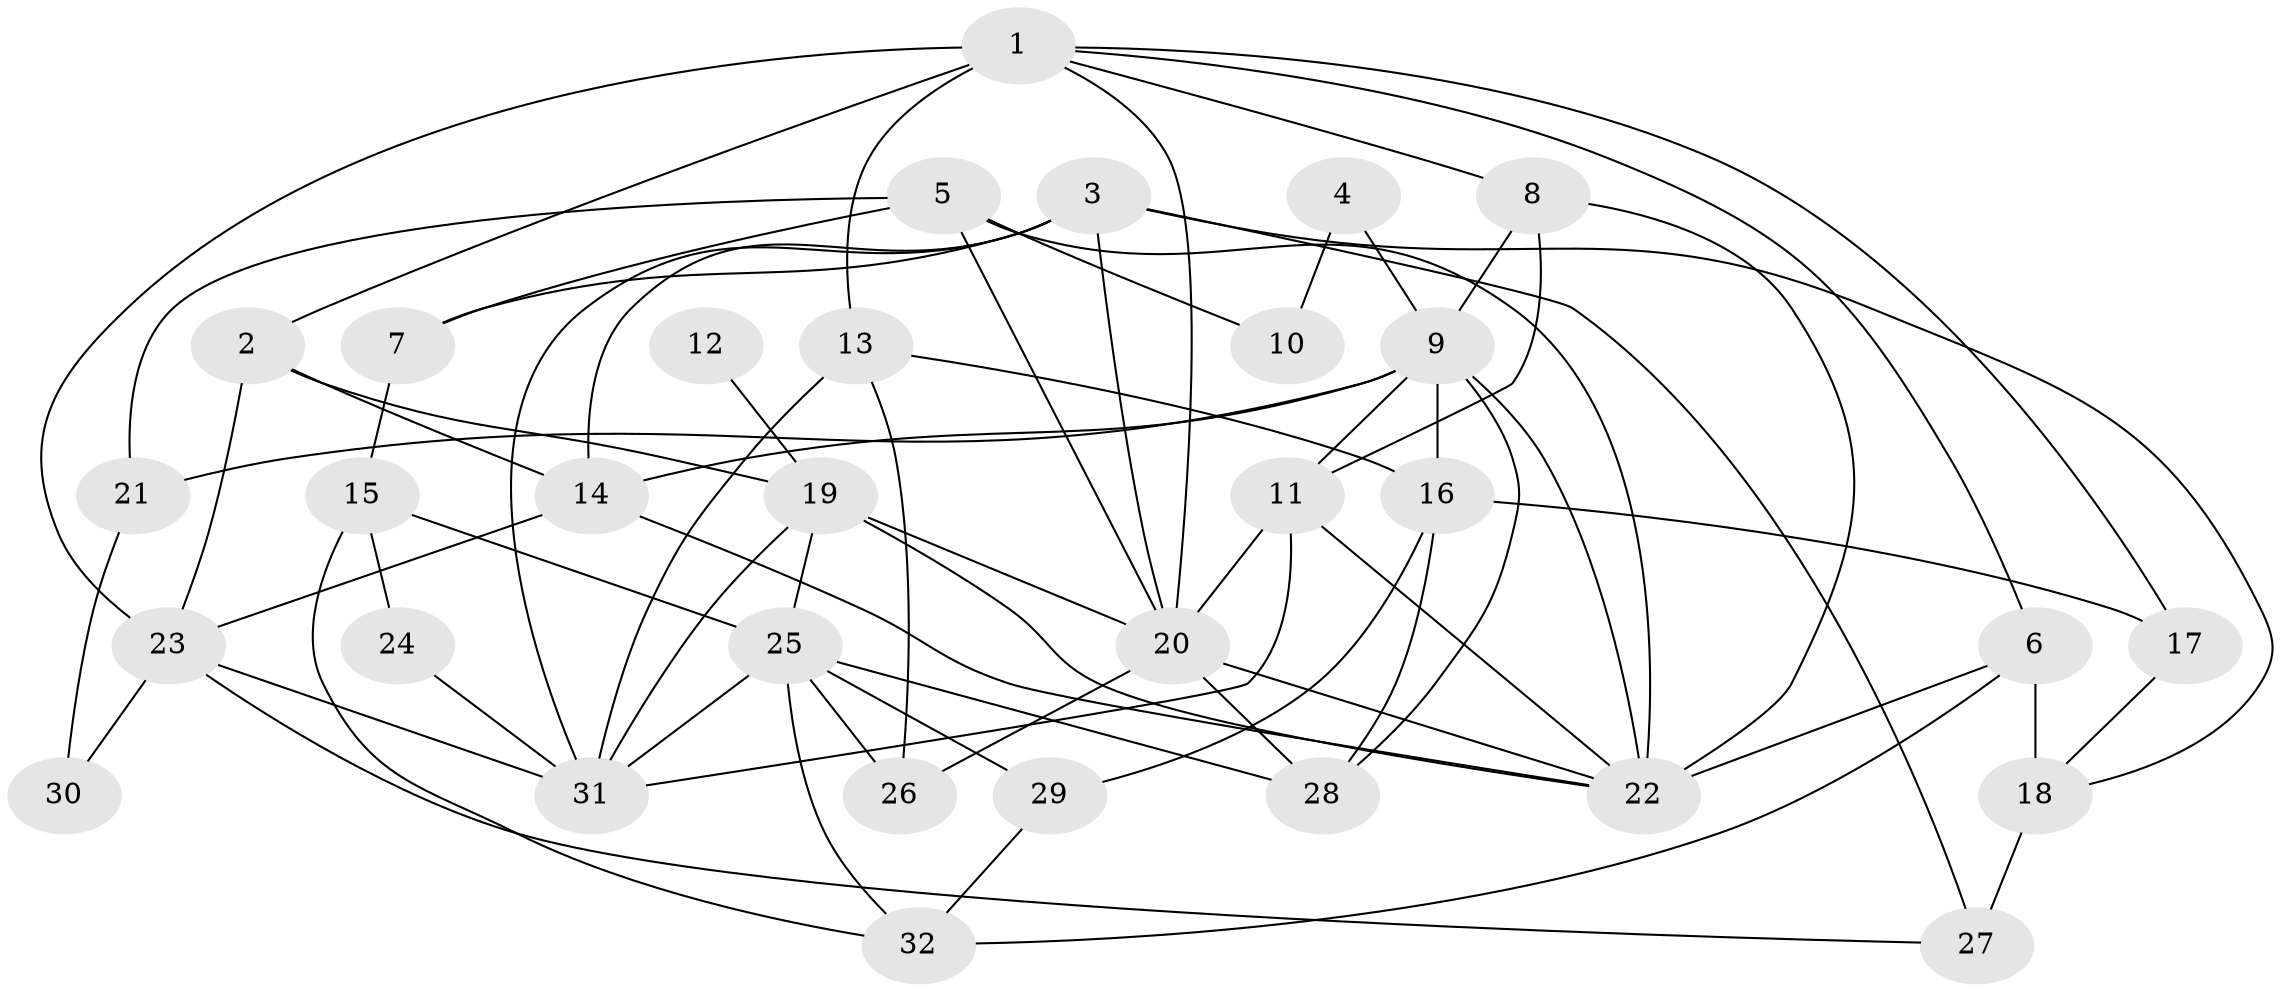 // original degree distribution, {7: 0.02857142857142857, 6: 0.0761904761904762, 4: 0.1619047619047619, 5: 0.06666666666666667, 3: 0.21904761904761905, 2: 0.19047619047619047, 1: 0.2571428571428571}
// Generated by graph-tools (version 1.1) at 2025/36/03/04/25 23:36:03]
// undirected, 32 vertices, 71 edges
graph export_dot {
  node [color=gray90,style=filled];
  1;
  2;
  3;
  4;
  5;
  6;
  7;
  8;
  9;
  10;
  11;
  12;
  13;
  14;
  15;
  16;
  17;
  18;
  19;
  20;
  21;
  22;
  23;
  24;
  25;
  26;
  27;
  28;
  29;
  30;
  31;
  32;
  1 -- 2 [weight=1.0];
  1 -- 6 [weight=1.0];
  1 -- 8 [weight=1.0];
  1 -- 13 [weight=2.0];
  1 -- 17 [weight=1.0];
  1 -- 20 [weight=1.0];
  1 -- 23 [weight=1.0];
  2 -- 14 [weight=1.0];
  2 -- 19 [weight=1.0];
  2 -- 23 [weight=1.0];
  3 -- 7 [weight=1.0];
  3 -- 14 [weight=1.0];
  3 -- 18 [weight=1.0];
  3 -- 20 [weight=2.0];
  3 -- 27 [weight=1.0];
  3 -- 31 [weight=1.0];
  4 -- 9 [weight=1.0];
  4 -- 10 [weight=1.0];
  5 -- 7 [weight=1.0];
  5 -- 10 [weight=1.0];
  5 -- 20 [weight=1.0];
  5 -- 21 [weight=1.0];
  5 -- 22 [weight=1.0];
  6 -- 18 [weight=2.0];
  6 -- 22 [weight=1.0];
  6 -- 32 [weight=1.0];
  7 -- 15 [weight=1.0];
  8 -- 9 [weight=1.0];
  8 -- 11 [weight=1.0];
  8 -- 22 [weight=1.0];
  9 -- 11 [weight=3.0];
  9 -- 14 [weight=1.0];
  9 -- 16 [weight=1.0];
  9 -- 21 [weight=1.0];
  9 -- 22 [weight=1.0];
  9 -- 28 [weight=1.0];
  11 -- 20 [weight=1.0];
  11 -- 22 [weight=1.0];
  11 -- 31 [weight=1.0];
  12 -- 19 [weight=1.0];
  13 -- 16 [weight=1.0];
  13 -- 26 [weight=1.0];
  13 -- 31 [weight=2.0];
  14 -- 22 [weight=1.0];
  14 -- 23 [weight=1.0];
  15 -- 24 [weight=1.0];
  15 -- 25 [weight=1.0];
  15 -- 32 [weight=1.0];
  16 -- 17 [weight=1.0];
  16 -- 28 [weight=1.0];
  16 -- 29 [weight=1.0];
  17 -- 18 [weight=1.0];
  18 -- 27 [weight=2.0];
  19 -- 20 [weight=2.0];
  19 -- 22 [weight=1.0];
  19 -- 25 [weight=1.0];
  19 -- 31 [weight=1.0];
  20 -- 22 [weight=1.0];
  20 -- 26 [weight=1.0];
  20 -- 28 [weight=1.0];
  21 -- 30 [weight=1.0];
  23 -- 27 [weight=1.0];
  23 -- 30 [weight=1.0];
  23 -- 31 [weight=1.0];
  24 -- 31 [weight=1.0];
  25 -- 26 [weight=1.0];
  25 -- 28 [weight=1.0];
  25 -- 29 [weight=1.0];
  25 -- 31 [weight=1.0];
  25 -- 32 [weight=1.0];
  29 -- 32 [weight=1.0];
}
